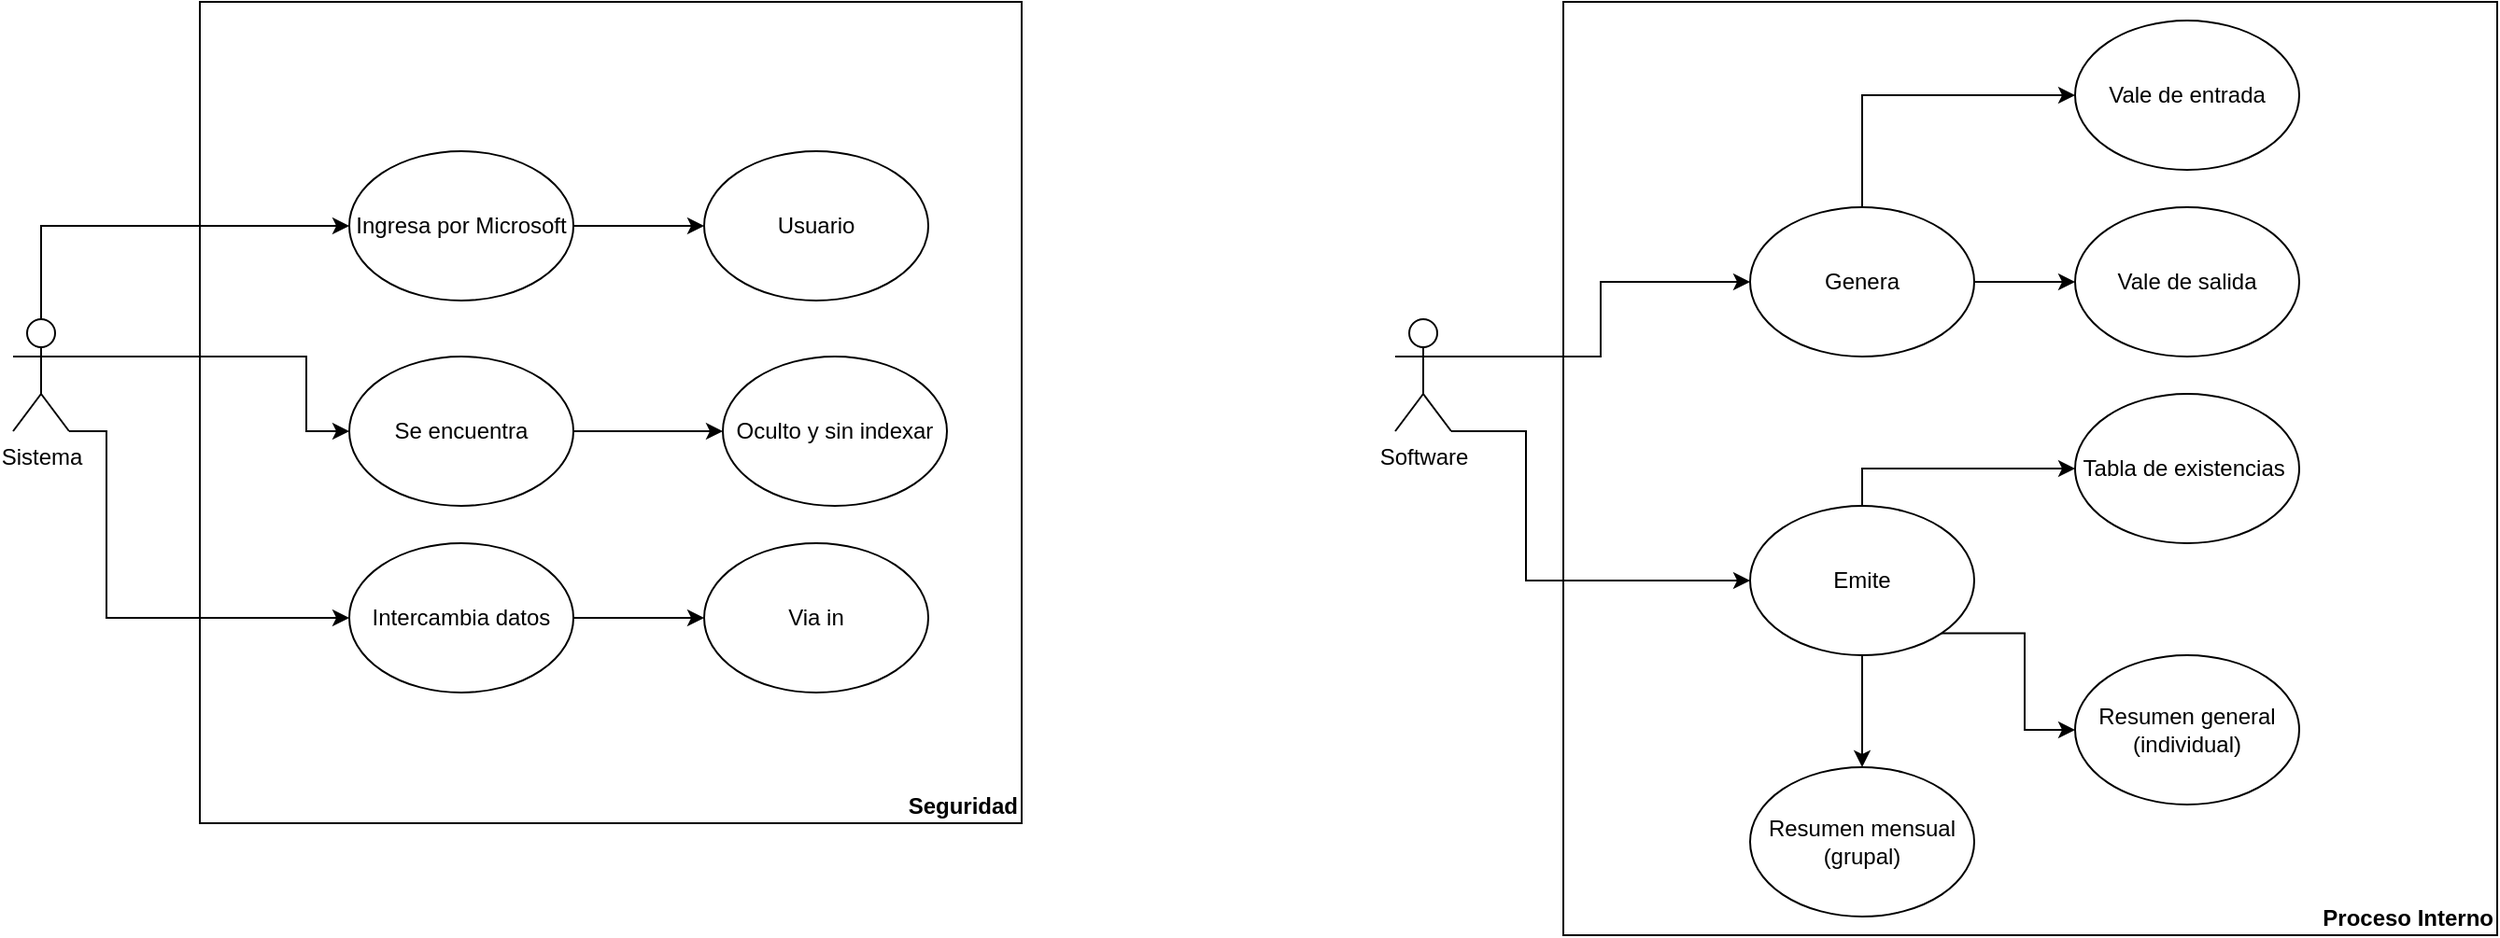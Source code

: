 <mxfile version="15.4.1" type="github"><diagram id="mMJFYf8Rlo5IH9Sz5jG6" name="Page-1"><mxGraphModel dx="1736" dy="620" grid="1" gridSize="10" guides="1" tooltips="1" connect="1" arrows="1" fold="1" page="1" pageScale="1" pageWidth="827" pageHeight="1169" math="0" shadow="0"><root><mxCell id="0"/><mxCell id="1" parent="0"/><mxCell id="1f5yvqptwa6PT-ne1A23-19" value="&lt;b&gt;Proceso Interno&lt;/b&gt;" style="whiteSpace=wrap;html=1;aspect=fixed;align=right;verticalAlign=bottom;" vertex="1" parent="1"><mxGeometry x="140" y="10" width="500" height="500" as="geometry"/></mxCell><mxCell id="1f5yvqptwa6PT-ne1A23-1" value="Vale de entrada" style="ellipse;whiteSpace=wrap;html=1;" vertex="1" parent="1"><mxGeometry x="414" y="20" width="120" height="80" as="geometry"/></mxCell><mxCell id="1f5yvqptwa6PT-ne1A23-11" style="edgeStyle=orthogonalEdgeStyle;rounded=0;orthogonalLoop=1;jettySize=auto;html=1;exitX=1;exitY=1;exitDx=0;exitDy=0;exitPerimeter=0;entryX=0;entryY=0.5;entryDx=0;entryDy=0;" edge="1" parent="1" source="1f5yvqptwa6PT-ne1A23-2" target="1f5yvqptwa6PT-ne1A23-9"><mxGeometry relative="1" as="geometry"><Array as="points"><mxPoint x="120" y="240"/><mxPoint x="120" y="320"/></Array></mxGeometry></mxCell><mxCell id="1f5yvqptwa6PT-ne1A23-17" style="edgeStyle=orthogonalEdgeStyle;rounded=0;orthogonalLoop=1;jettySize=auto;html=1;exitX=1;exitY=0.333;exitDx=0;exitDy=0;exitPerimeter=0;" edge="1" parent="1" source="1f5yvqptwa6PT-ne1A23-2" target="1f5yvqptwa6PT-ne1A23-4"><mxGeometry relative="1" as="geometry"/></mxCell><mxCell id="1f5yvqptwa6PT-ne1A23-2" value="Software" style="shape=umlActor;verticalLabelPosition=bottom;verticalAlign=top;html=1;outlineConnect=0;" vertex="1" parent="1"><mxGeometry x="50" y="180" width="30" height="60" as="geometry"/></mxCell><mxCell id="1f5yvqptwa6PT-ne1A23-3" value="Vale de salida" style="ellipse;whiteSpace=wrap;html=1;" vertex="1" parent="1"><mxGeometry x="414" y="120" width="120" height="80" as="geometry"/></mxCell><mxCell id="1f5yvqptwa6PT-ne1A23-6" style="edgeStyle=orthogonalEdgeStyle;rounded=0;orthogonalLoop=1;jettySize=auto;html=1;exitX=1;exitY=0.5;exitDx=0;exitDy=0;" edge="1" parent="1" source="1f5yvqptwa6PT-ne1A23-4" target="1f5yvqptwa6PT-ne1A23-3"><mxGeometry relative="1" as="geometry"/></mxCell><mxCell id="1f5yvqptwa6PT-ne1A23-7" style="edgeStyle=orthogonalEdgeStyle;rounded=0;orthogonalLoop=1;jettySize=auto;html=1;exitX=0.5;exitY=0;exitDx=0;exitDy=0;entryX=0;entryY=0.5;entryDx=0;entryDy=0;" edge="1" parent="1" source="1f5yvqptwa6PT-ne1A23-4" target="1f5yvqptwa6PT-ne1A23-1"><mxGeometry relative="1" as="geometry"/></mxCell><mxCell id="1f5yvqptwa6PT-ne1A23-4" value="Genera" style="ellipse;whiteSpace=wrap;html=1;" vertex="1" parent="1"><mxGeometry x="240" y="120" width="120" height="80" as="geometry"/></mxCell><mxCell id="1f5yvqptwa6PT-ne1A23-15" style="edgeStyle=orthogonalEdgeStyle;rounded=0;orthogonalLoop=1;jettySize=auto;html=1;exitX=0.5;exitY=1;exitDx=0;exitDy=0;" edge="1" parent="1" source="1f5yvqptwa6PT-ne1A23-9" target="1f5yvqptwa6PT-ne1A23-14"><mxGeometry relative="1" as="geometry"/></mxCell><mxCell id="1f5yvqptwa6PT-ne1A23-20" style="edgeStyle=orthogonalEdgeStyle;rounded=0;orthogonalLoop=1;jettySize=auto;html=1;exitX=0.5;exitY=0;exitDx=0;exitDy=0;entryX=0;entryY=0.5;entryDx=0;entryDy=0;" edge="1" parent="1" source="1f5yvqptwa6PT-ne1A23-9" target="1f5yvqptwa6PT-ne1A23-12"><mxGeometry relative="1" as="geometry"/></mxCell><mxCell id="1f5yvqptwa6PT-ne1A23-21" style="edgeStyle=orthogonalEdgeStyle;rounded=0;orthogonalLoop=1;jettySize=auto;html=1;exitX=1;exitY=1;exitDx=0;exitDy=0;entryX=0;entryY=0.5;entryDx=0;entryDy=0;" edge="1" parent="1" source="1f5yvqptwa6PT-ne1A23-9" target="1f5yvqptwa6PT-ne1A23-13"><mxGeometry relative="1" as="geometry"/></mxCell><mxCell id="1f5yvqptwa6PT-ne1A23-9" value="Emite" style="ellipse;whiteSpace=wrap;html=1;" vertex="1" parent="1"><mxGeometry x="240" y="280" width="120" height="80" as="geometry"/></mxCell><mxCell id="1f5yvqptwa6PT-ne1A23-12" value="Tabla de existencias&amp;nbsp;" style="ellipse;whiteSpace=wrap;html=1;" vertex="1" parent="1"><mxGeometry x="414" y="220" width="120" height="80" as="geometry"/></mxCell><mxCell id="1f5yvqptwa6PT-ne1A23-13" value="Resumen general (individual)" style="ellipse;whiteSpace=wrap;html=1;" vertex="1" parent="1"><mxGeometry x="414" y="360" width="120" height="80" as="geometry"/></mxCell><mxCell id="1f5yvqptwa6PT-ne1A23-14" value="Resumen mensual (grupal)" style="ellipse;whiteSpace=wrap;html=1;" vertex="1" parent="1"><mxGeometry x="240" y="420" width="120" height="80" as="geometry"/></mxCell><mxCell id="1f5yvqptwa6PT-ne1A23-22" value="&lt;b&gt;Seguridad&lt;/b&gt;" style="whiteSpace=wrap;html=1;aspect=fixed;align=right;verticalAlign=bottom;" vertex="1" parent="1"><mxGeometry x="-590" y="10" width="440" height="440" as="geometry"/></mxCell><mxCell id="1f5yvqptwa6PT-ne1A23-24" style="edgeStyle=orthogonalEdgeStyle;rounded=0;orthogonalLoop=1;jettySize=auto;html=1;exitX=1;exitY=0.333;exitDx=0;exitDy=0;exitPerimeter=0;entryX=0;entryY=0.5;entryDx=0;entryDy=0;" edge="1" parent="1" source="1f5yvqptwa6PT-ne1A23-26" target="1f5yvqptwa6PT-ne1A23-34"><mxGeometry relative="1" as="geometry"><Array as="points"><mxPoint x="-533" y="200"/><mxPoint x="-533" y="240"/></Array></mxGeometry></mxCell><mxCell id="1f5yvqptwa6PT-ne1A23-42" style="edgeStyle=orthogonalEdgeStyle;rounded=0;orthogonalLoop=1;jettySize=auto;html=1;exitX=0.5;exitY=0;exitDx=0;exitDy=0;exitPerimeter=0;entryX=0;entryY=0.5;entryDx=0;entryDy=0;" edge="1" parent="1" source="1f5yvqptwa6PT-ne1A23-26" target="1f5yvqptwa6PT-ne1A23-30"><mxGeometry relative="1" as="geometry"/></mxCell><mxCell id="1f5yvqptwa6PT-ne1A23-43" style="edgeStyle=orthogonalEdgeStyle;rounded=0;orthogonalLoop=1;jettySize=auto;html=1;exitX=1;exitY=1;exitDx=0;exitDy=0;exitPerimeter=0;entryX=0;entryY=0.5;entryDx=0;entryDy=0;" edge="1" parent="1" source="1f5yvqptwa6PT-ne1A23-26" target="1f5yvqptwa6PT-ne1A23-37"><mxGeometry relative="1" as="geometry"><Array as="points"><mxPoint x="-640" y="240"/><mxPoint x="-640" y="340"/></Array></mxGeometry></mxCell><mxCell id="1f5yvqptwa6PT-ne1A23-26" value="Sistema" style="shape=umlActor;verticalLabelPosition=bottom;verticalAlign=top;html=1;outlineConnect=0;" vertex="1" parent="1"><mxGeometry x="-690" y="180" width="30" height="60" as="geometry"/></mxCell><mxCell id="1f5yvqptwa6PT-ne1A23-27" value="Usuario" style="ellipse;whiteSpace=wrap;html=1;" vertex="1" parent="1"><mxGeometry x="-320" y="90" width="120" height="80" as="geometry"/></mxCell><mxCell id="1f5yvqptwa6PT-ne1A23-28" style="edgeStyle=orthogonalEdgeStyle;rounded=0;orthogonalLoop=1;jettySize=auto;html=1;exitX=1;exitY=0.5;exitDx=0;exitDy=0;" edge="1" parent="1" source="1f5yvqptwa6PT-ne1A23-30" target="1f5yvqptwa6PT-ne1A23-27"><mxGeometry relative="1" as="geometry"/></mxCell><mxCell id="1f5yvqptwa6PT-ne1A23-30" value="Ingresa por Microsoft" style="ellipse;whiteSpace=wrap;html=1;" vertex="1" parent="1"><mxGeometry x="-510" y="90" width="120" height="80" as="geometry"/></mxCell><mxCell id="1f5yvqptwa6PT-ne1A23-39" style="edgeStyle=orthogonalEdgeStyle;rounded=0;orthogonalLoop=1;jettySize=auto;html=1;exitX=1;exitY=0.5;exitDx=0;exitDy=0;entryX=0;entryY=0.5;entryDx=0;entryDy=0;" edge="1" parent="1" source="1f5yvqptwa6PT-ne1A23-34" target="1f5yvqptwa6PT-ne1A23-35"><mxGeometry relative="1" as="geometry"/></mxCell><mxCell id="1f5yvqptwa6PT-ne1A23-34" value="Se encuentra" style="ellipse;whiteSpace=wrap;html=1;" vertex="1" parent="1"><mxGeometry x="-510" y="200" width="120" height="80" as="geometry"/></mxCell><mxCell id="1f5yvqptwa6PT-ne1A23-35" value="Oculto y sin indexar" style="ellipse;whiteSpace=wrap;html=1;" vertex="1" parent="1"><mxGeometry x="-310" y="200" width="120" height="80" as="geometry"/></mxCell><mxCell id="1f5yvqptwa6PT-ne1A23-41" value="" style="edgeStyle=orthogonalEdgeStyle;rounded=0;orthogonalLoop=1;jettySize=auto;html=1;" edge="1" parent="1" source="1f5yvqptwa6PT-ne1A23-37" target="1f5yvqptwa6PT-ne1A23-40"><mxGeometry relative="1" as="geometry"/></mxCell><mxCell id="1f5yvqptwa6PT-ne1A23-37" value="Intercambia datos" style="ellipse;whiteSpace=wrap;html=1;" vertex="1" parent="1"><mxGeometry x="-510" y="300" width="120" height="80" as="geometry"/></mxCell><mxCell id="1f5yvqptwa6PT-ne1A23-40" value="Via in" style="ellipse;whiteSpace=wrap;html=1;" vertex="1" parent="1"><mxGeometry x="-320" y="300" width="120" height="80" as="geometry"/></mxCell></root></mxGraphModel></diagram></mxfile>